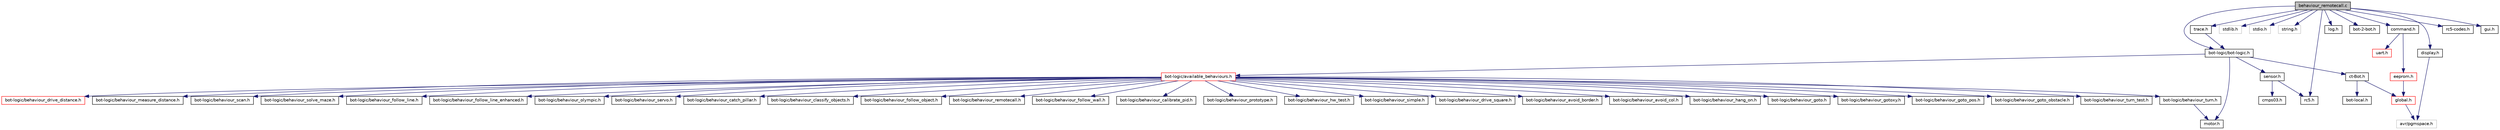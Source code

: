 digraph G
{
  edge [fontname="Helvetica",fontsize="10",labelfontname="Helvetica",labelfontsize="10"];
  node [fontname="Helvetica",fontsize="10",shape=record];
  Node1 [label="behaviour_remotecall.c",height=0.2,width=0.4,color="black", fillcolor="grey75", style="filled" fontcolor="black"];
  Node1 -> Node2 [color="midnightblue",fontsize="10",style="solid",fontname="Helvetica"];
  Node2 [label="bot-logic/bot-logic.h",height=0.2,width=0.4,color="black", fillcolor="white", style="filled",URL="$bot-logic_8h.html",tooltip="High-Level-Routinen fuer die Steuerung des c&#39;t-Bots."];
  Node2 -> Node3 [color="midnightblue",fontsize="10",style="solid",fontname="Helvetica"];
  Node3 [label="ct-Bot.h",height=0.2,width=0.4,color="black", fillcolor="white", style="filled",URL="$ct-Bot_8h.html",tooltip="globale Schalter fuer die einzelnen Bot-Funktionalitaeten"];
  Node3 -> Node4 [color="midnightblue",fontsize="10",style="solid",fontname="Helvetica"];
  Node4 [label="global.h",height=0.2,width=0.4,color="red", fillcolor="white", style="filled",URL="$global_8h.html",tooltip="Allgemeine Definitionen und Datentypen."];
  Node4 -> Node5 [color="midnightblue",fontsize="10",style="solid",fontname="Helvetica"];
  Node5 [label="avr/pgmspace.h",height=0.2,width=0.4,color="grey75", fillcolor="white", style="filled"];
  Node3 -> Node6 [color="midnightblue",fontsize="10",style="solid",fontname="Helvetica"];
  Node6 [label="bot-local.h",height=0.2,width=0.4,color="black", fillcolor="white", style="filled",URL="$bot-local_8h.html",tooltip="Konstanten, die den Bot an reale Umgebungen anpassen."];
  Node2 -> Node7 [color="midnightblue",fontsize="10",style="solid",fontname="Helvetica"];
  Node7 [label="motor.h",height=0.2,width=0.4,color="black", fillcolor="white", style="filled",URL="$motor_8h.html",tooltip="High-Level Routinen fuer die Motorsteuerung des c&#39;t-Bots."];
  Node2 -> Node8 [color="midnightblue",fontsize="10",style="solid",fontname="Helvetica"];
  Node8 [label="sensor.h",height=0.2,width=0.4,color="black", fillcolor="white", style="filled",URL="$sensor_8h.html",tooltip="Architekturunabhaengiger Teil der Sensorsteuerung."];
  Node8 -> Node9 [color="midnightblue",fontsize="10",style="solid",fontname="Helvetica"];
  Node9 [label="rc5.h",height=0.2,width=0.4,color="black", fillcolor="white", style="filled",URL="$rc5_8h.html",tooltip="RC5-Fernbedienung / Basic-Tasten-Handler."];
  Node8 -> Node10 [color="midnightblue",fontsize="10",style="solid",fontname="Helvetica"];
  Node10 [label="cmps03.h",height=0.2,width=0.4,color="black", fillcolor="white", style="filled",URL="$cmps03_8h.html",tooltip="CMPS03-Treiber."];
  Node2 -> Node11 [color="midnightblue",fontsize="10",style="solid",fontname="Helvetica"];
  Node11 [label="bot-logic/available_behaviours.h",height=0.2,width=0.4,color="red", fillcolor="white", style="filled",URL="$available__behaviours_8h.html",tooltip="globale Schalter fuer die einzelnen Verhalten"];
  Node11 -> Node12 [color="midnightblue",fontsize="10",style="solid",fontname="Helvetica"];
  Node12 [label="bot-logic/behaviour_prototype.h",height=0.2,width=0.4,color="black", fillcolor="white", style="filled",URL="$behaviour__prototype_8h.html",tooltip="Rohling fuer eigene Verhalten."];
  Node11 -> Node13 [color="midnightblue",fontsize="10",style="solid",fontname="Helvetica"];
  Node13 [label="bot-logic/behaviour_hw_test.h",height=0.2,width=0.4,color="black", fillcolor="white", style="filled",URL="$behaviour__hw__test_8h.html",tooltip="Testcode fuer die Bot-Hardware (ehemals TEST_AVAILABLE_ANALOG, _DIGITAL, _MOTOR)"];
  Node11 -> Node14 [color="midnightblue",fontsize="10",style="solid",fontname="Helvetica"];
  Node14 [label="bot-logic/behaviour_simple.h",height=0.2,width=0.4,color="black", fillcolor="white", style="filled",URL="$behaviour__simple_8h.html",tooltip="ganz einfache Beispielverhalten Diese Datei sollte der Einstiegspunkt fuer eigene Experimente sein..."];
  Node11 -> Node15 [color="midnightblue",fontsize="10",style="solid",fontname="Helvetica"];
  Node15 [label="bot-logic/behaviour_drive_square.h",height=0.2,width=0.4,color="black", fillcolor="white", style="filled",URL="$behaviour__drive__square_8h.html",tooltip="Bot faehrt im Quadrat."];
  Node11 -> Node16 [color="midnightblue",fontsize="10",style="solid",fontname="Helvetica"];
  Node16 [label="bot-logic/behaviour_avoid_border.h",height=0.2,width=0.4,color="black", fillcolor="white", style="filled",URL="$behaviour__avoid__border_8h.html",tooltip="Vermeide Abgruende."];
  Node11 -> Node17 [color="midnightblue",fontsize="10",style="solid",fontname="Helvetica"];
  Node17 [label="bot-logic/behaviour_avoid_col.h",height=0.2,width=0.4,color="black", fillcolor="white", style="filled",URL="$behaviour__avoid__col_8h.html",tooltip="Vermeide Kollisionen."];
  Node11 -> Node18 [color="midnightblue",fontsize="10",style="solid",fontname="Helvetica"];
  Node18 [label="bot-logic/behaviour_hang_on.h",height=0.2,width=0.4,color="black", fillcolor="white", style="filled",URL="$behaviour__hang__on_8h.html",tooltip="Haengenbleiben Notfallverhalten."];
  Node11 -> Node19 [color="midnightblue",fontsize="10",style="solid",fontname="Helvetica"];
  Node19 [label="bot-logic/behaviour_goto.h",height=0.2,width=0.4,color="black", fillcolor="white", style="filled",URL="$behaviour__goto_8h.html",tooltip="Bot faehrt einen Punkt an."];
  Node11 -> Node20 [color="midnightblue",fontsize="10",style="solid",fontname="Helvetica"];
  Node20 [label="bot-logic/behaviour_gotoxy.h",height=0.2,width=0.4,color="black", fillcolor="white", style="filled",URL="$behaviour__gotoxy_8h.html",tooltip="Bot faehrt eine Position an."];
  Node11 -> Node21 [color="midnightblue",fontsize="10",style="solid",fontname="Helvetica"];
  Node21 [label="bot-logic/behaviour_goto_pos.h",height=0.2,width=0.4,color="black", fillcolor="white", style="filled",URL="$behaviour__goto__pos_8h.html",tooltip="Anfahren einer Position."];
  Node11 -> Node22 [color="midnightblue",fontsize="10",style="solid",fontname="Helvetica"];
  Node22 [label="bot-logic/behaviour_goto_obstacle.h",height=0.2,width=0.4,color="black", fillcolor="white", style="filled",URL="$behaviour__goto__obstacle_8h.html",tooltip="Anfahren eines Hindernisses."];
  Node11 -> Node23 [color="midnightblue",fontsize="10",style="solid",fontname="Helvetica"];
  Node23 [label="bot-logic/behaviour_turn.h",height=0.2,width=0.4,color="black", fillcolor="white", style="filled",URL="$behaviour__turn_8h.html",tooltip="Drehe den Bot."];
  Node23 -> Node7 [color="midnightblue",fontsize="10",style="solid",fontname="Helvetica"];
  Node11 -> Node24 [color="midnightblue",fontsize="10",style="solid",fontname="Helvetica"];
  Node24 [label="bot-logic/behaviour_turn_test.h",height=0.2,width=0.4,color="black", fillcolor="white", style="filled",URL="$behaviour__turn__test_8h.html",tooltip="Fuehrt mehrere Drehungen mit bot_turn() aus und misst die Fehler."];
  Node11 -> Node25 [color="midnightblue",fontsize="10",style="solid",fontname="Helvetica"];
  Node25 [label="bot-logic/behaviour_drive_distance.h",height=0.2,width=0.4,color="red", fillcolor="white", style="filled",URL="$behaviour__drive__distance_8h.html",tooltip="Bot faehrt ein Stueck."];
  Node11 -> Node26 [color="midnightblue",fontsize="10",style="solid",fontname="Helvetica"];
  Node26 [label="bot-logic/behaviour_measure_distance.h",height=0.2,width=0.4,color="black", fillcolor="white", style="filled",URL="$behaviour__measure__distance_8h.html",tooltip="Ermittelt die aktuelle Entfernung eines Hindernisses mit den Distanzsensoren."];
  Node11 -> Node27 [color="midnightblue",fontsize="10",style="solid",fontname="Helvetica"];
  Node27 [label="bot-logic/behaviour_scan.h",height=0.2,width=0.4,color="black", fillcolor="white", style="filled",URL="$behaviour__scan_8h.html",tooltip="Scannt die Umgebung und traegt sie in die Karte ein."];
  Node11 -> Node28 [color="midnightblue",fontsize="10",style="solid",fontname="Helvetica"];
  Node28 [label="bot-logic/behaviour_solve_maze.h",height=0.2,width=0.4,color="black", fillcolor="white", style="filled",URL="$behaviour__solve__maze_8h.html",tooltip="Wandfolger durchs Labyrinth."];
  Node11 -> Node29 [color="midnightblue",fontsize="10",style="solid",fontname="Helvetica"];
  Node29 [label="bot-logic/behaviour_follow_line.h",height=0.2,width=0.4,color="black", fillcolor="white", style="filled",URL="$behaviour__follow__line_8h.html",tooltip="Linienverfolger."];
  Node11 -> Node30 [color="midnightblue",fontsize="10",style="solid",fontname="Helvetica"];
  Node30 [label="bot-logic/behaviour_follow_line_enhanced.h",height=0.2,width=0.4,color="black", fillcolor="white", style="filled",URL="$behaviour__follow__line__enhanced_8h.html",tooltip="erweiterter Linienverfolger, der auch mit Unterbrechungen und Hindernissen klarkommt"];
  Node11 -> Node31 [color="midnightblue",fontsize="10",style="solid",fontname="Helvetica"];
  Node31 [label="bot-logic/behaviour_olympic.h",height=0.2,width=0.4,color="black", fillcolor="white", style="filled",URL="$behaviour__olympic_8h.html",tooltip="Bot sucht Saeulen und faehrt dann Slalom."];
  Node11 -> Node32 [color="midnightblue",fontsize="10",style="solid",fontname="Helvetica"];
  Node32 [label="bot-logic/behaviour_servo.h",height=0.2,width=0.4,color="black", fillcolor="white", style="filled",URL="$behaviour__servo_8h.html",tooltip="kontrolliert die Servos"];
  Node11 -> Node33 [color="midnightblue",fontsize="10",style="solid",fontname="Helvetica"];
  Node33 [label="bot-logic/behaviour_catch_pillar.h",height=0.2,width=0.4,color="black", fillcolor="white", style="filled",URL="$behaviour__catch__pillar_8h.html",tooltip="Sucht nach einer Dose und faengt sie ein."];
  Node11 -> Node34 [color="midnightblue",fontsize="10",style="solid",fontname="Helvetica"];
  Node34 [label="bot-logic/behaviour_classify_objects.h",height=0.2,width=0.4,color="black", fillcolor="white", style="filled",URL="$behaviour__classify__objects_8h.html"];
  Node11 -> Node35 [color="midnightblue",fontsize="10",style="solid",fontname="Helvetica"];
  Node35 [label="bot-logic/behaviour_follow_object.h",height=0.2,width=0.4,color="black", fillcolor="white", style="filled",URL="$behaviour__follow__object_8h.html",tooltip="Verfolgung beweglicher Objekte."];
  Node11 -> Node36 [color="midnightblue",fontsize="10",style="solid",fontname="Helvetica"];
  Node36 [label="bot-logic/behaviour_remotecall.h",height=0.2,width=0.4,color="black", fillcolor="white", style="filled",URL="$behaviour__remotecall_8h.html",tooltip="Ruft auf ein Kommando hin andere Verhalten auf und bestaetigt dann ihre Ausfuehrung."];
  Node11 -> Node37 [color="midnightblue",fontsize="10",style="solid",fontname="Helvetica"];
  Node37 [label="bot-logic/behaviour_follow_wall.h",height=0.2,width=0.4,color="black", fillcolor="white", style="filled",URL="$behaviour__follow__wall_8h.html",tooltip="Wandfolger Explorer."];
  Node11 -> Node38 [color="midnightblue",fontsize="10",style="solid",fontname="Helvetica"];
  Node38 [label="bot-logic/behaviour_calibrate_pid.h",height=0.2,width=0.4,color="black", fillcolor="white", style="filled",URL="$behaviour__calibrate__pid_8h.html",tooltip="Kalibriert die Motorregelung des Bots."];
  Node1 -> Node39 [color="midnightblue",fontsize="10",style="solid",fontname="Helvetica"];
  Node39 [label="stdlib.h",height=0.2,width=0.4,color="grey75", fillcolor="white", style="filled"];
  Node1 -> Node40 [color="midnightblue",fontsize="10",style="solid",fontname="Helvetica"];
  Node40 [label="stdio.h",height=0.2,width=0.4,color="grey75", fillcolor="white", style="filled"];
  Node1 -> Node41 [color="midnightblue",fontsize="10",style="solid",fontname="Helvetica"];
  Node41 [label="string.h",height=0.2,width=0.4,color="grey75", fillcolor="white", style="filled"];
  Node1 -> Node42 [color="midnightblue",fontsize="10",style="solid",fontname="Helvetica"];
  Node42 [label="command.h",height=0.2,width=0.4,color="black", fillcolor="white", style="filled",URL="$command_8h.html",tooltip="Kommando-Management."];
  Node42 -> Node43 [color="midnightblue",fontsize="10",style="solid",fontname="Helvetica"];
  Node43 [label="eeprom.h",height=0.2,width=0.4,color="red", fillcolor="white", style="filled",URL="$eeprom_8h.html",tooltip="EEPROM-Zugriff."];
  Node43 -> Node4 [color="midnightblue",fontsize="10",style="solid",fontname="Helvetica"];
  Node42 -> Node44 [color="midnightblue",fontsize="10",style="solid",fontname="Helvetica"];
  Node44 [label="uart.h",height=0.2,width=0.4,color="red", fillcolor="white", style="filled",URL="$uart_8h.html",tooltip="Routinen zur seriellen Kommunikation."];
  Node1 -> Node45 [color="midnightblue",fontsize="10",style="solid",fontname="Helvetica"];
  Node45 [label="log.h",height=0.2,width=0.4,color="black", fillcolor="white", style="filled",URL="$log_8h.html",tooltip="Routinen zum Loggen von Informationen."];
  Node1 -> Node46 [color="midnightblue",fontsize="10",style="solid",fontname="Helvetica"];
  Node46 [label="bot-2-bot.h",height=0.2,width=0.4,color="black", fillcolor="white", style="filled",URL="$bot-2-bot_8h.html",tooltip="Bot-2-Bot-Kommunikation."];
  Node1 -> Node47 [color="midnightblue",fontsize="10",style="solid",fontname="Helvetica"];
  Node47 [label="trace.h",height=0.2,width=0.4,color="black", fillcolor="white", style="filled",URL="$trace_8h.html",tooltip="Trace-Modul."];
  Node47 -> Node2 [color="midnightblue",fontsize="10",style="solid",fontname="Helvetica"];
  Node1 -> Node48 [color="midnightblue",fontsize="10",style="solid",fontname="Helvetica"];
  Node48 [label="display.h",height=0.2,width=0.4,color="black", fillcolor="white", style="filled",URL="$display_8h.html",tooltip="Routinen zur Displaysteuerung."];
  Node48 -> Node5 [color="midnightblue",fontsize="10",style="solid",fontname="Helvetica"];
  Node1 -> Node9 [color="midnightblue",fontsize="10",style="solid",fontname="Helvetica"];
  Node1 -> Node49 [color="midnightblue",fontsize="10",style="solid",fontname="Helvetica"];
  Node49 [label="rc5-codes.h",height=0.2,width=0.4,color="black", fillcolor="white", style="filled",URL="$rc5-codes_8h.html",tooltip="RC5-Fernbedienungscodes."];
  Node1 -> Node50 [color="midnightblue",fontsize="10",style="solid",fontname="Helvetica"];
  Node50 [label="gui.h",height=0.2,width=0.4,color="black", fillcolor="white", style="filled",URL="$gui_8h.html",tooltip="Display-GUI des Bots."];
}
